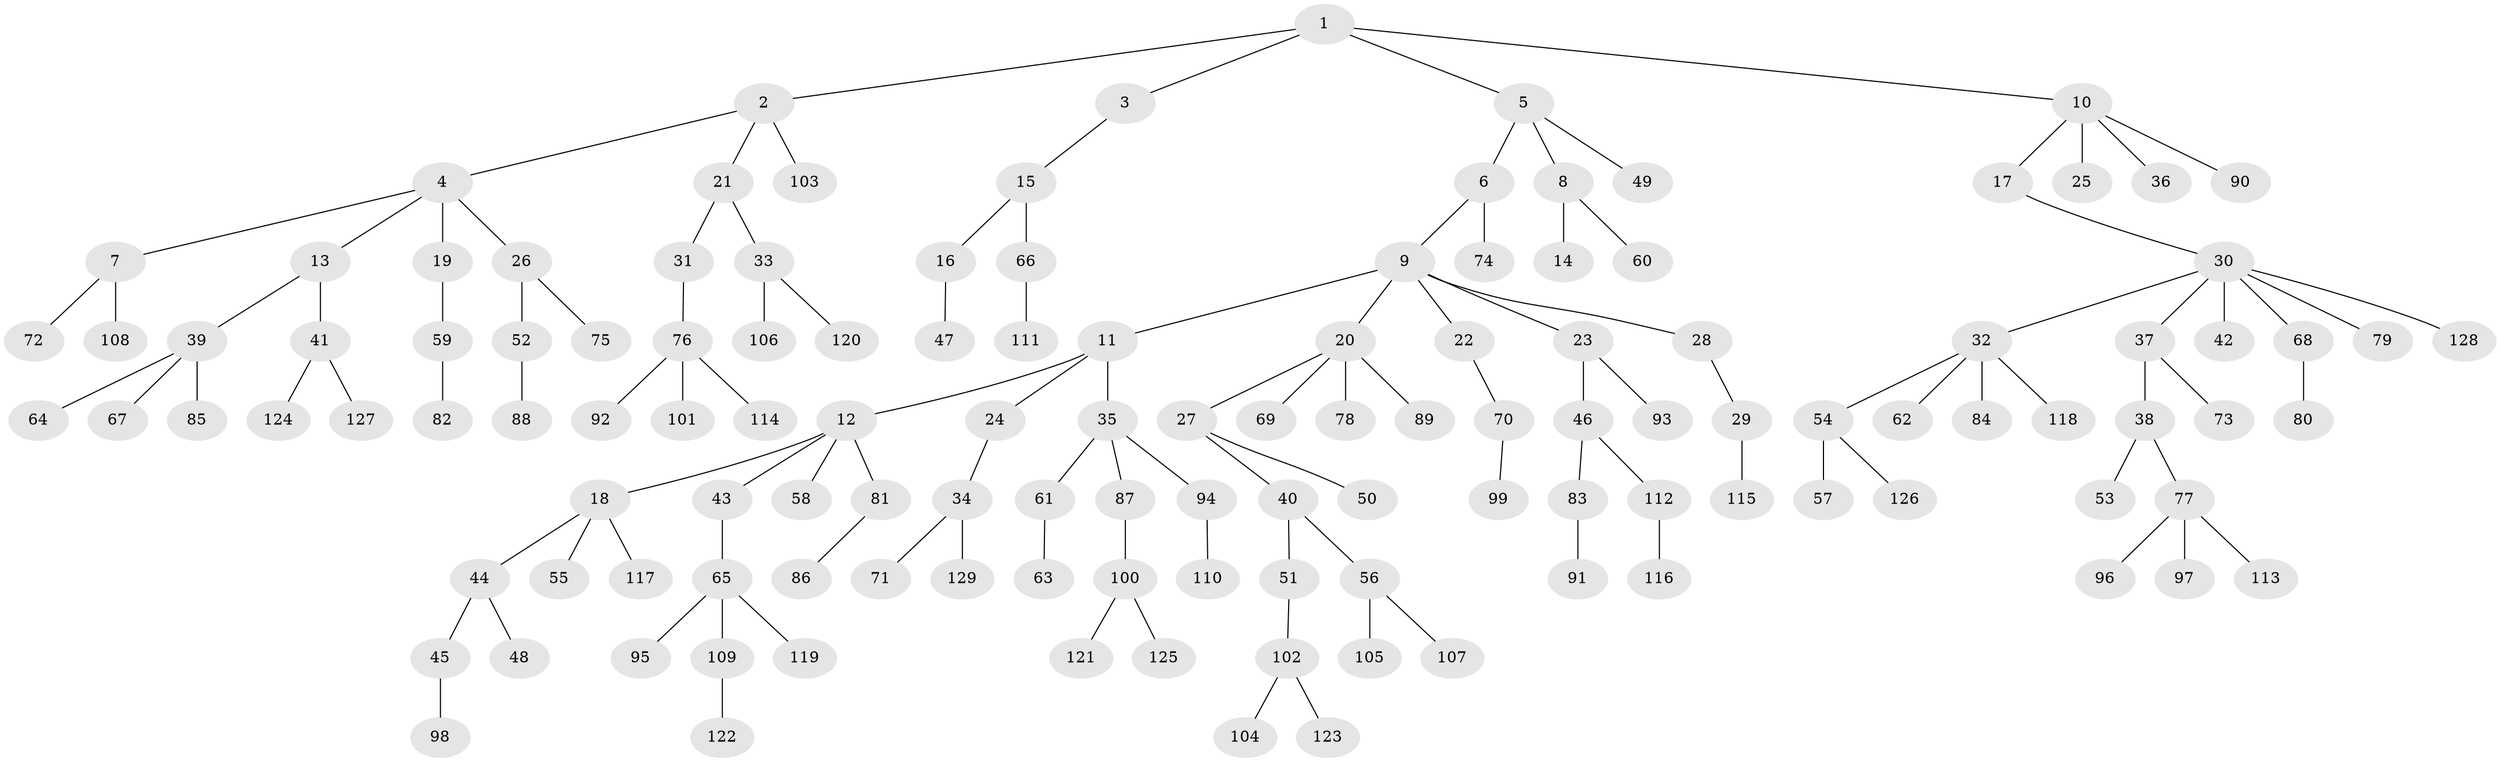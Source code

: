// coarse degree distribution, {4: 0.10869565217391304, 3: 0.10869565217391304, 2: 0.2826086956521739, 5: 0.010869565217391304, 6: 0.021739130434782608, 1: 0.4673913043478261}
// Generated by graph-tools (version 1.1) at 2025/51/03/04/25 22:51:40]
// undirected, 129 vertices, 128 edges
graph export_dot {
  node [color=gray90,style=filled];
  1;
  2;
  3;
  4;
  5;
  6;
  7;
  8;
  9;
  10;
  11;
  12;
  13;
  14;
  15;
  16;
  17;
  18;
  19;
  20;
  21;
  22;
  23;
  24;
  25;
  26;
  27;
  28;
  29;
  30;
  31;
  32;
  33;
  34;
  35;
  36;
  37;
  38;
  39;
  40;
  41;
  42;
  43;
  44;
  45;
  46;
  47;
  48;
  49;
  50;
  51;
  52;
  53;
  54;
  55;
  56;
  57;
  58;
  59;
  60;
  61;
  62;
  63;
  64;
  65;
  66;
  67;
  68;
  69;
  70;
  71;
  72;
  73;
  74;
  75;
  76;
  77;
  78;
  79;
  80;
  81;
  82;
  83;
  84;
  85;
  86;
  87;
  88;
  89;
  90;
  91;
  92;
  93;
  94;
  95;
  96;
  97;
  98;
  99;
  100;
  101;
  102;
  103;
  104;
  105;
  106;
  107;
  108;
  109;
  110;
  111;
  112;
  113;
  114;
  115;
  116;
  117;
  118;
  119;
  120;
  121;
  122;
  123;
  124;
  125;
  126;
  127;
  128;
  129;
  1 -- 2;
  1 -- 3;
  1 -- 5;
  1 -- 10;
  2 -- 4;
  2 -- 21;
  2 -- 103;
  3 -- 15;
  4 -- 7;
  4 -- 13;
  4 -- 19;
  4 -- 26;
  5 -- 6;
  5 -- 8;
  5 -- 49;
  6 -- 9;
  6 -- 74;
  7 -- 72;
  7 -- 108;
  8 -- 14;
  8 -- 60;
  9 -- 11;
  9 -- 20;
  9 -- 22;
  9 -- 23;
  9 -- 28;
  10 -- 17;
  10 -- 25;
  10 -- 36;
  10 -- 90;
  11 -- 12;
  11 -- 24;
  11 -- 35;
  12 -- 18;
  12 -- 43;
  12 -- 58;
  12 -- 81;
  13 -- 39;
  13 -- 41;
  15 -- 16;
  15 -- 66;
  16 -- 47;
  17 -- 30;
  18 -- 44;
  18 -- 55;
  18 -- 117;
  19 -- 59;
  20 -- 27;
  20 -- 69;
  20 -- 78;
  20 -- 89;
  21 -- 31;
  21 -- 33;
  22 -- 70;
  23 -- 46;
  23 -- 93;
  24 -- 34;
  26 -- 52;
  26 -- 75;
  27 -- 40;
  27 -- 50;
  28 -- 29;
  29 -- 115;
  30 -- 32;
  30 -- 37;
  30 -- 42;
  30 -- 68;
  30 -- 79;
  30 -- 128;
  31 -- 76;
  32 -- 54;
  32 -- 62;
  32 -- 84;
  32 -- 118;
  33 -- 106;
  33 -- 120;
  34 -- 71;
  34 -- 129;
  35 -- 61;
  35 -- 87;
  35 -- 94;
  37 -- 38;
  37 -- 73;
  38 -- 53;
  38 -- 77;
  39 -- 64;
  39 -- 67;
  39 -- 85;
  40 -- 51;
  40 -- 56;
  41 -- 124;
  41 -- 127;
  43 -- 65;
  44 -- 45;
  44 -- 48;
  45 -- 98;
  46 -- 83;
  46 -- 112;
  51 -- 102;
  52 -- 88;
  54 -- 57;
  54 -- 126;
  56 -- 105;
  56 -- 107;
  59 -- 82;
  61 -- 63;
  65 -- 95;
  65 -- 109;
  65 -- 119;
  66 -- 111;
  68 -- 80;
  70 -- 99;
  76 -- 92;
  76 -- 101;
  76 -- 114;
  77 -- 96;
  77 -- 97;
  77 -- 113;
  81 -- 86;
  83 -- 91;
  87 -- 100;
  94 -- 110;
  100 -- 121;
  100 -- 125;
  102 -- 104;
  102 -- 123;
  109 -- 122;
  112 -- 116;
}
